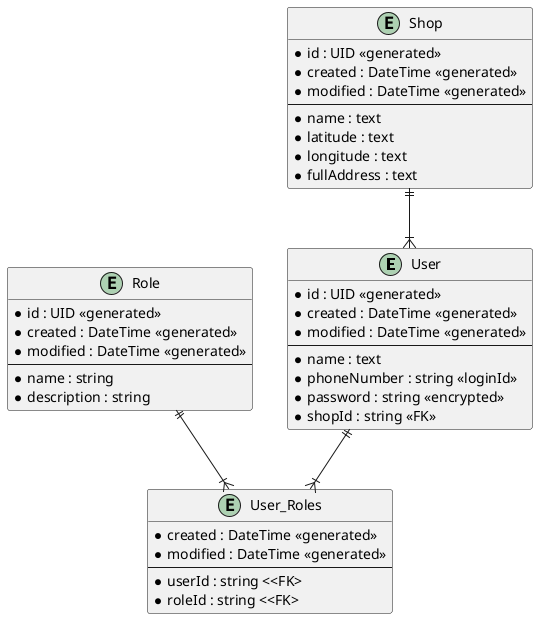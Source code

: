 @startuml member-database

skinparam linetye ortho

entity "User" as user{
    *id : UID <<generated>>
    *created : DateTime <<generated>>
    *modified : DateTime <<generated>>
    --
    *name : text
    *phoneNumber : string <<loginId>>
    *password : string <<encrypted>>
    *shopId : string <<FK>>
}
entity "Shop" as shop{
    *id : UID <<generated>>
    *created : DateTime <<generated>>
    *modified : DateTime <<generated>>
    --
    *name : text
    *latitude : text
    *longitude : text
    *fullAddress : text
}
entity "User_Roles" as user_roles{
    *created : DateTime <<generated>>
    *modified : DateTime <<generated>>
    --
    *userId : string <<FK>
    *roleId : string <<FK>
}

entity "Role" as role{
    *id : UID <<generated>>
    *created : DateTime <<generated>>
    *modified : DateTime <<generated>>
    --
    *name : string
    *description : string
}

shop ||--|{ user
user ||--|{ user_roles
role ||--|{ user_roles

@enduml